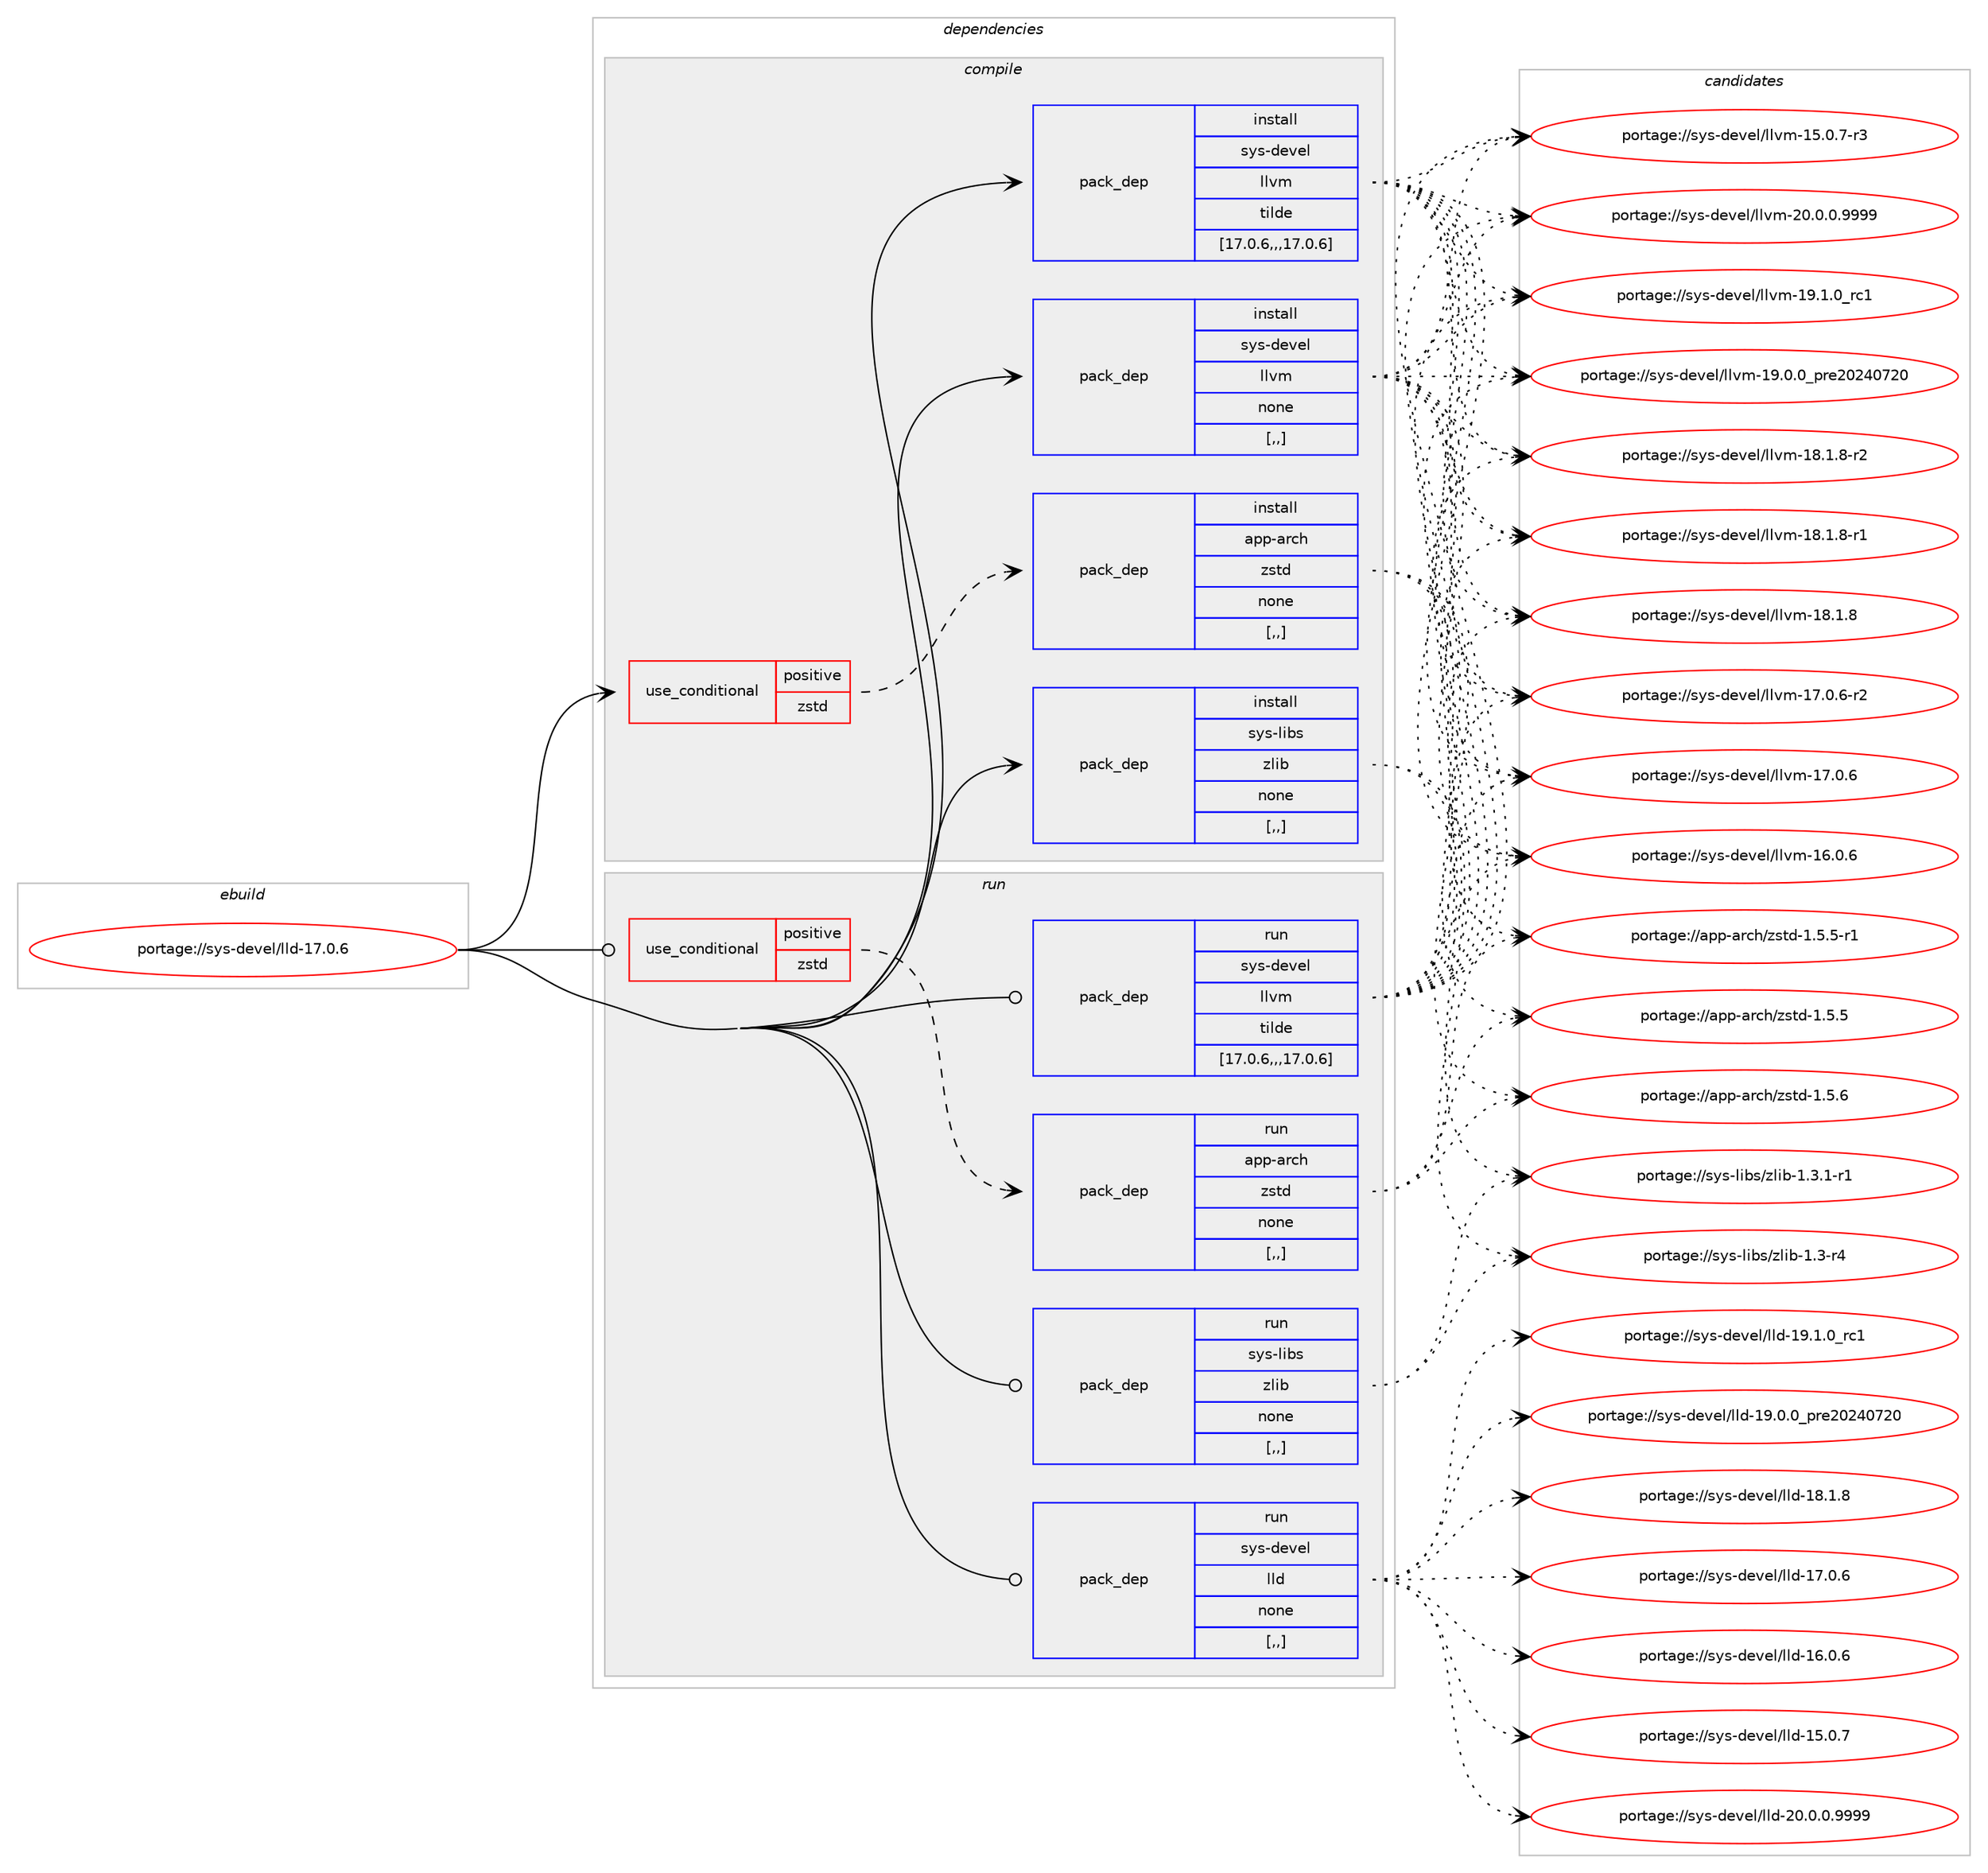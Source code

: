 digraph prolog {

# *************
# Graph options
# *************

newrank=true;
concentrate=true;
compound=true;
graph [rankdir=LR,fontname=Helvetica,fontsize=10,ranksep=1.5];#, ranksep=2.5, nodesep=0.2];
edge  [arrowhead=vee];
node  [fontname=Helvetica,fontsize=10];

# **********
# The ebuild
# **********

subgraph cluster_leftcol {
color=gray;
label=<<i>ebuild</i>>;
id [label="portage://sys-devel/lld-17.0.6", color=red, width=4, href="../sys-devel/lld-17.0.6.svg"];
}

# ****************
# The dependencies
# ****************

subgraph cluster_midcol {
color=gray;
label=<<i>dependencies</i>>;
subgraph cluster_compile {
fillcolor="#eeeeee";
style=filled;
label=<<i>compile</i>>;
subgraph cond115564 {
dependency434274 [label=<<TABLE BORDER="0" CELLBORDER="1" CELLSPACING="0" CELLPADDING="4"><TR><TD ROWSPAN="3" CELLPADDING="10">use_conditional</TD></TR><TR><TD>positive</TD></TR><TR><TD>zstd</TD></TR></TABLE>>, shape=none, color=red];
subgraph pack315764 {
dependency434275 [label=<<TABLE BORDER="0" CELLBORDER="1" CELLSPACING="0" CELLPADDING="4" WIDTH="220"><TR><TD ROWSPAN="6" CELLPADDING="30">pack_dep</TD></TR><TR><TD WIDTH="110">install</TD></TR><TR><TD>app-arch</TD></TR><TR><TD>zstd</TD></TR><TR><TD>none</TD></TR><TR><TD>[,,]</TD></TR></TABLE>>, shape=none, color=blue];
}
dependency434274:e -> dependency434275:w [weight=20,style="dashed",arrowhead="vee"];
}
id:e -> dependency434274:w [weight=20,style="solid",arrowhead="vee"];
subgraph pack315765 {
dependency434276 [label=<<TABLE BORDER="0" CELLBORDER="1" CELLSPACING="0" CELLPADDING="4" WIDTH="220"><TR><TD ROWSPAN="6" CELLPADDING="30">pack_dep</TD></TR><TR><TD WIDTH="110">install</TD></TR><TR><TD>sys-devel</TD></TR><TR><TD>llvm</TD></TR><TR><TD>tilde</TD></TR><TR><TD>[17.0.6,,,17.0.6]</TD></TR></TABLE>>, shape=none, color=blue];
}
id:e -> dependency434276:w [weight=20,style="solid",arrowhead="vee"];
subgraph pack315766 {
dependency434277 [label=<<TABLE BORDER="0" CELLBORDER="1" CELLSPACING="0" CELLPADDING="4" WIDTH="220"><TR><TD ROWSPAN="6" CELLPADDING="30">pack_dep</TD></TR><TR><TD WIDTH="110">install</TD></TR><TR><TD>sys-libs</TD></TR><TR><TD>zlib</TD></TR><TR><TD>none</TD></TR><TR><TD>[,,]</TD></TR></TABLE>>, shape=none, color=blue];
}
id:e -> dependency434277:w [weight=20,style="solid",arrowhead="vee"];
subgraph pack315767 {
dependency434278 [label=<<TABLE BORDER="0" CELLBORDER="1" CELLSPACING="0" CELLPADDING="4" WIDTH="220"><TR><TD ROWSPAN="6" CELLPADDING="30">pack_dep</TD></TR><TR><TD WIDTH="110">install</TD></TR><TR><TD>sys-devel</TD></TR><TR><TD>llvm</TD></TR><TR><TD>none</TD></TR><TR><TD>[,,]</TD></TR></TABLE>>, shape=none, color=blue];
}
id:e -> dependency434278:w [weight=20,style="solid",arrowhead="vee"];
}
subgraph cluster_compileandrun {
fillcolor="#eeeeee";
style=filled;
label=<<i>compile and run</i>>;
}
subgraph cluster_run {
fillcolor="#eeeeee";
style=filled;
label=<<i>run</i>>;
subgraph cond115565 {
dependency434279 [label=<<TABLE BORDER="0" CELLBORDER="1" CELLSPACING="0" CELLPADDING="4"><TR><TD ROWSPAN="3" CELLPADDING="10">use_conditional</TD></TR><TR><TD>positive</TD></TR><TR><TD>zstd</TD></TR></TABLE>>, shape=none, color=red];
subgraph pack315768 {
dependency434280 [label=<<TABLE BORDER="0" CELLBORDER="1" CELLSPACING="0" CELLPADDING="4" WIDTH="220"><TR><TD ROWSPAN="6" CELLPADDING="30">pack_dep</TD></TR><TR><TD WIDTH="110">run</TD></TR><TR><TD>app-arch</TD></TR><TR><TD>zstd</TD></TR><TR><TD>none</TD></TR><TR><TD>[,,]</TD></TR></TABLE>>, shape=none, color=blue];
}
dependency434279:e -> dependency434280:w [weight=20,style="dashed",arrowhead="vee"];
}
id:e -> dependency434279:w [weight=20,style="solid",arrowhead="odot"];
subgraph pack315769 {
dependency434281 [label=<<TABLE BORDER="0" CELLBORDER="1" CELLSPACING="0" CELLPADDING="4" WIDTH="220"><TR><TD ROWSPAN="6" CELLPADDING="30">pack_dep</TD></TR><TR><TD WIDTH="110">run</TD></TR><TR><TD>sys-devel</TD></TR><TR><TD>llvm</TD></TR><TR><TD>tilde</TD></TR><TR><TD>[17.0.6,,,17.0.6]</TD></TR></TABLE>>, shape=none, color=blue];
}
id:e -> dependency434281:w [weight=20,style="solid",arrowhead="odot"];
subgraph pack315770 {
dependency434282 [label=<<TABLE BORDER="0" CELLBORDER="1" CELLSPACING="0" CELLPADDING="4" WIDTH="220"><TR><TD ROWSPAN="6" CELLPADDING="30">pack_dep</TD></TR><TR><TD WIDTH="110">run</TD></TR><TR><TD>sys-libs</TD></TR><TR><TD>zlib</TD></TR><TR><TD>none</TD></TR><TR><TD>[,,]</TD></TR></TABLE>>, shape=none, color=blue];
}
id:e -> dependency434282:w [weight=20,style="solid",arrowhead="odot"];
subgraph pack315771 {
dependency434283 [label=<<TABLE BORDER="0" CELLBORDER="1" CELLSPACING="0" CELLPADDING="4" WIDTH="220"><TR><TD ROWSPAN="6" CELLPADDING="30">pack_dep</TD></TR><TR><TD WIDTH="110">run</TD></TR><TR><TD>sys-devel</TD></TR><TR><TD>lld</TD></TR><TR><TD>none</TD></TR><TR><TD>[,,]</TD></TR></TABLE>>, shape=none, color=blue];
}
id:e -> dependency434283:w [weight=20,style="solid",arrowhead="odot"];
}
}

# **************
# The candidates
# **************

subgraph cluster_choices {
rank=same;
color=gray;
label=<<i>candidates</i>>;

subgraph choice315764 {
color=black;
nodesep=1;
choice9711211245971149910447122115116100454946534654 [label="portage://app-arch/zstd-1.5.6", color=red, width=4,href="../app-arch/zstd-1.5.6.svg"];
choice97112112459711499104471221151161004549465346534511449 [label="portage://app-arch/zstd-1.5.5-r1", color=red, width=4,href="../app-arch/zstd-1.5.5-r1.svg"];
choice9711211245971149910447122115116100454946534653 [label="portage://app-arch/zstd-1.5.5", color=red, width=4,href="../app-arch/zstd-1.5.5.svg"];
dependency434275:e -> choice9711211245971149910447122115116100454946534654:w [style=dotted,weight="100"];
dependency434275:e -> choice97112112459711499104471221151161004549465346534511449:w [style=dotted,weight="100"];
dependency434275:e -> choice9711211245971149910447122115116100454946534653:w [style=dotted,weight="100"];
}
subgraph choice315765 {
color=black;
nodesep=1;
choice1151211154510010111810110847108108118109455048464846484657575757 [label="portage://sys-devel/llvm-20.0.0.9999", color=red, width=4,href="../sys-devel/llvm-20.0.0.9999.svg"];
choice115121115451001011181011084710810811810945495746494648951149949 [label="portage://sys-devel/llvm-19.1.0_rc1", color=red, width=4,href="../sys-devel/llvm-19.1.0_rc1.svg"];
choice115121115451001011181011084710810811810945495746484648951121141015048505248555048 [label="portage://sys-devel/llvm-19.0.0_pre20240720", color=red, width=4,href="../sys-devel/llvm-19.0.0_pre20240720.svg"];
choice1151211154510010111810110847108108118109454956464946564511450 [label="portage://sys-devel/llvm-18.1.8-r2", color=red, width=4,href="../sys-devel/llvm-18.1.8-r2.svg"];
choice1151211154510010111810110847108108118109454956464946564511449 [label="portage://sys-devel/llvm-18.1.8-r1", color=red, width=4,href="../sys-devel/llvm-18.1.8-r1.svg"];
choice115121115451001011181011084710810811810945495646494656 [label="portage://sys-devel/llvm-18.1.8", color=red, width=4,href="../sys-devel/llvm-18.1.8.svg"];
choice1151211154510010111810110847108108118109454955464846544511450 [label="portage://sys-devel/llvm-17.0.6-r2", color=red, width=4,href="../sys-devel/llvm-17.0.6-r2.svg"];
choice115121115451001011181011084710810811810945495546484654 [label="portage://sys-devel/llvm-17.0.6", color=red, width=4,href="../sys-devel/llvm-17.0.6.svg"];
choice115121115451001011181011084710810811810945495446484654 [label="portage://sys-devel/llvm-16.0.6", color=red, width=4,href="../sys-devel/llvm-16.0.6.svg"];
choice1151211154510010111810110847108108118109454953464846554511451 [label="portage://sys-devel/llvm-15.0.7-r3", color=red, width=4,href="../sys-devel/llvm-15.0.7-r3.svg"];
dependency434276:e -> choice1151211154510010111810110847108108118109455048464846484657575757:w [style=dotted,weight="100"];
dependency434276:e -> choice115121115451001011181011084710810811810945495746494648951149949:w [style=dotted,weight="100"];
dependency434276:e -> choice115121115451001011181011084710810811810945495746484648951121141015048505248555048:w [style=dotted,weight="100"];
dependency434276:e -> choice1151211154510010111810110847108108118109454956464946564511450:w [style=dotted,weight="100"];
dependency434276:e -> choice1151211154510010111810110847108108118109454956464946564511449:w [style=dotted,weight="100"];
dependency434276:e -> choice115121115451001011181011084710810811810945495646494656:w [style=dotted,weight="100"];
dependency434276:e -> choice1151211154510010111810110847108108118109454955464846544511450:w [style=dotted,weight="100"];
dependency434276:e -> choice115121115451001011181011084710810811810945495546484654:w [style=dotted,weight="100"];
dependency434276:e -> choice115121115451001011181011084710810811810945495446484654:w [style=dotted,weight="100"];
dependency434276:e -> choice1151211154510010111810110847108108118109454953464846554511451:w [style=dotted,weight="100"];
}
subgraph choice315766 {
color=black;
nodesep=1;
choice115121115451081059811547122108105984549465146494511449 [label="portage://sys-libs/zlib-1.3.1-r1", color=red, width=4,href="../sys-libs/zlib-1.3.1-r1.svg"];
choice11512111545108105981154712210810598454946514511452 [label="portage://sys-libs/zlib-1.3-r4", color=red, width=4,href="../sys-libs/zlib-1.3-r4.svg"];
dependency434277:e -> choice115121115451081059811547122108105984549465146494511449:w [style=dotted,weight="100"];
dependency434277:e -> choice11512111545108105981154712210810598454946514511452:w [style=dotted,weight="100"];
}
subgraph choice315767 {
color=black;
nodesep=1;
choice1151211154510010111810110847108108118109455048464846484657575757 [label="portage://sys-devel/llvm-20.0.0.9999", color=red, width=4,href="../sys-devel/llvm-20.0.0.9999.svg"];
choice115121115451001011181011084710810811810945495746494648951149949 [label="portage://sys-devel/llvm-19.1.0_rc1", color=red, width=4,href="../sys-devel/llvm-19.1.0_rc1.svg"];
choice115121115451001011181011084710810811810945495746484648951121141015048505248555048 [label="portage://sys-devel/llvm-19.0.0_pre20240720", color=red, width=4,href="../sys-devel/llvm-19.0.0_pre20240720.svg"];
choice1151211154510010111810110847108108118109454956464946564511450 [label="portage://sys-devel/llvm-18.1.8-r2", color=red, width=4,href="../sys-devel/llvm-18.1.8-r2.svg"];
choice1151211154510010111810110847108108118109454956464946564511449 [label="portage://sys-devel/llvm-18.1.8-r1", color=red, width=4,href="../sys-devel/llvm-18.1.8-r1.svg"];
choice115121115451001011181011084710810811810945495646494656 [label="portage://sys-devel/llvm-18.1.8", color=red, width=4,href="../sys-devel/llvm-18.1.8.svg"];
choice1151211154510010111810110847108108118109454955464846544511450 [label="portage://sys-devel/llvm-17.0.6-r2", color=red, width=4,href="../sys-devel/llvm-17.0.6-r2.svg"];
choice115121115451001011181011084710810811810945495546484654 [label="portage://sys-devel/llvm-17.0.6", color=red, width=4,href="../sys-devel/llvm-17.0.6.svg"];
choice115121115451001011181011084710810811810945495446484654 [label="portage://sys-devel/llvm-16.0.6", color=red, width=4,href="../sys-devel/llvm-16.0.6.svg"];
choice1151211154510010111810110847108108118109454953464846554511451 [label="portage://sys-devel/llvm-15.0.7-r3", color=red, width=4,href="../sys-devel/llvm-15.0.7-r3.svg"];
dependency434278:e -> choice1151211154510010111810110847108108118109455048464846484657575757:w [style=dotted,weight="100"];
dependency434278:e -> choice115121115451001011181011084710810811810945495746494648951149949:w [style=dotted,weight="100"];
dependency434278:e -> choice115121115451001011181011084710810811810945495746484648951121141015048505248555048:w [style=dotted,weight="100"];
dependency434278:e -> choice1151211154510010111810110847108108118109454956464946564511450:w [style=dotted,weight="100"];
dependency434278:e -> choice1151211154510010111810110847108108118109454956464946564511449:w [style=dotted,weight="100"];
dependency434278:e -> choice115121115451001011181011084710810811810945495646494656:w [style=dotted,weight="100"];
dependency434278:e -> choice1151211154510010111810110847108108118109454955464846544511450:w [style=dotted,weight="100"];
dependency434278:e -> choice115121115451001011181011084710810811810945495546484654:w [style=dotted,weight="100"];
dependency434278:e -> choice115121115451001011181011084710810811810945495446484654:w [style=dotted,weight="100"];
dependency434278:e -> choice1151211154510010111810110847108108118109454953464846554511451:w [style=dotted,weight="100"];
}
subgraph choice315768 {
color=black;
nodesep=1;
choice9711211245971149910447122115116100454946534654 [label="portage://app-arch/zstd-1.5.6", color=red, width=4,href="../app-arch/zstd-1.5.6.svg"];
choice97112112459711499104471221151161004549465346534511449 [label="portage://app-arch/zstd-1.5.5-r1", color=red, width=4,href="../app-arch/zstd-1.5.5-r1.svg"];
choice9711211245971149910447122115116100454946534653 [label="portage://app-arch/zstd-1.5.5", color=red, width=4,href="../app-arch/zstd-1.5.5.svg"];
dependency434280:e -> choice9711211245971149910447122115116100454946534654:w [style=dotted,weight="100"];
dependency434280:e -> choice97112112459711499104471221151161004549465346534511449:w [style=dotted,weight="100"];
dependency434280:e -> choice9711211245971149910447122115116100454946534653:w [style=dotted,weight="100"];
}
subgraph choice315769 {
color=black;
nodesep=1;
choice1151211154510010111810110847108108118109455048464846484657575757 [label="portage://sys-devel/llvm-20.0.0.9999", color=red, width=4,href="../sys-devel/llvm-20.0.0.9999.svg"];
choice115121115451001011181011084710810811810945495746494648951149949 [label="portage://sys-devel/llvm-19.1.0_rc1", color=red, width=4,href="../sys-devel/llvm-19.1.0_rc1.svg"];
choice115121115451001011181011084710810811810945495746484648951121141015048505248555048 [label="portage://sys-devel/llvm-19.0.0_pre20240720", color=red, width=4,href="../sys-devel/llvm-19.0.0_pre20240720.svg"];
choice1151211154510010111810110847108108118109454956464946564511450 [label="portage://sys-devel/llvm-18.1.8-r2", color=red, width=4,href="../sys-devel/llvm-18.1.8-r2.svg"];
choice1151211154510010111810110847108108118109454956464946564511449 [label="portage://sys-devel/llvm-18.1.8-r1", color=red, width=4,href="../sys-devel/llvm-18.1.8-r1.svg"];
choice115121115451001011181011084710810811810945495646494656 [label="portage://sys-devel/llvm-18.1.8", color=red, width=4,href="../sys-devel/llvm-18.1.8.svg"];
choice1151211154510010111810110847108108118109454955464846544511450 [label="portage://sys-devel/llvm-17.0.6-r2", color=red, width=4,href="../sys-devel/llvm-17.0.6-r2.svg"];
choice115121115451001011181011084710810811810945495546484654 [label="portage://sys-devel/llvm-17.0.6", color=red, width=4,href="../sys-devel/llvm-17.0.6.svg"];
choice115121115451001011181011084710810811810945495446484654 [label="portage://sys-devel/llvm-16.0.6", color=red, width=4,href="../sys-devel/llvm-16.0.6.svg"];
choice1151211154510010111810110847108108118109454953464846554511451 [label="portage://sys-devel/llvm-15.0.7-r3", color=red, width=4,href="../sys-devel/llvm-15.0.7-r3.svg"];
dependency434281:e -> choice1151211154510010111810110847108108118109455048464846484657575757:w [style=dotted,weight="100"];
dependency434281:e -> choice115121115451001011181011084710810811810945495746494648951149949:w [style=dotted,weight="100"];
dependency434281:e -> choice115121115451001011181011084710810811810945495746484648951121141015048505248555048:w [style=dotted,weight="100"];
dependency434281:e -> choice1151211154510010111810110847108108118109454956464946564511450:w [style=dotted,weight="100"];
dependency434281:e -> choice1151211154510010111810110847108108118109454956464946564511449:w [style=dotted,weight="100"];
dependency434281:e -> choice115121115451001011181011084710810811810945495646494656:w [style=dotted,weight="100"];
dependency434281:e -> choice1151211154510010111810110847108108118109454955464846544511450:w [style=dotted,weight="100"];
dependency434281:e -> choice115121115451001011181011084710810811810945495546484654:w [style=dotted,weight="100"];
dependency434281:e -> choice115121115451001011181011084710810811810945495446484654:w [style=dotted,weight="100"];
dependency434281:e -> choice1151211154510010111810110847108108118109454953464846554511451:w [style=dotted,weight="100"];
}
subgraph choice315770 {
color=black;
nodesep=1;
choice115121115451081059811547122108105984549465146494511449 [label="portage://sys-libs/zlib-1.3.1-r1", color=red, width=4,href="../sys-libs/zlib-1.3.1-r1.svg"];
choice11512111545108105981154712210810598454946514511452 [label="portage://sys-libs/zlib-1.3-r4", color=red, width=4,href="../sys-libs/zlib-1.3-r4.svg"];
dependency434282:e -> choice115121115451081059811547122108105984549465146494511449:w [style=dotted,weight="100"];
dependency434282:e -> choice11512111545108105981154712210810598454946514511452:w [style=dotted,weight="100"];
}
subgraph choice315771 {
color=black;
nodesep=1;
choice1151211154510010111810110847108108100455048464846484657575757 [label="portage://sys-devel/lld-20.0.0.9999", color=red, width=4,href="../sys-devel/lld-20.0.0.9999.svg"];
choice115121115451001011181011084710810810045495746494648951149949 [label="portage://sys-devel/lld-19.1.0_rc1", color=red, width=4,href="../sys-devel/lld-19.1.0_rc1.svg"];
choice115121115451001011181011084710810810045495746484648951121141015048505248555048 [label="portage://sys-devel/lld-19.0.0_pre20240720", color=red, width=4,href="../sys-devel/lld-19.0.0_pre20240720.svg"];
choice115121115451001011181011084710810810045495646494656 [label="portage://sys-devel/lld-18.1.8", color=red, width=4,href="../sys-devel/lld-18.1.8.svg"];
choice115121115451001011181011084710810810045495546484654 [label="portage://sys-devel/lld-17.0.6", color=red, width=4,href="../sys-devel/lld-17.0.6.svg"];
choice115121115451001011181011084710810810045495446484654 [label="portage://sys-devel/lld-16.0.6", color=red, width=4,href="../sys-devel/lld-16.0.6.svg"];
choice115121115451001011181011084710810810045495346484655 [label="portage://sys-devel/lld-15.0.7", color=red, width=4,href="../sys-devel/lld-15.0.7.svg"];
dependency434283:e -> choice1151211154510010111810110847108108100455048464846484657575757:w [style=dotted,weight="100"];
dependency434283:e -> choice115121115451001011181011084710810810045495746494648951149949:w [style=dotted,weight="100"];
dependency434283:e -> choice115121115451001011181011084710810810045495746484648951121141015048505248555048:w [style=dotted,weight="100"];
dependency434283:e -> choice115121115451001011181011084710810810045495646494656:w [style=dotted,weight="100"];
dependency434283:e -> choice115121115451001011181011084710810810045495546484654:w [style=dotted,weight="100"];
dependency434283:e -> choice115121115451001011181011084710810810045495446484654:w [style=dotted,weight="100"];
dependency434283:e -> choice115121115451001011181011084710810810045495346484655:w [style=dotted,weight="100"];
}
}

}
